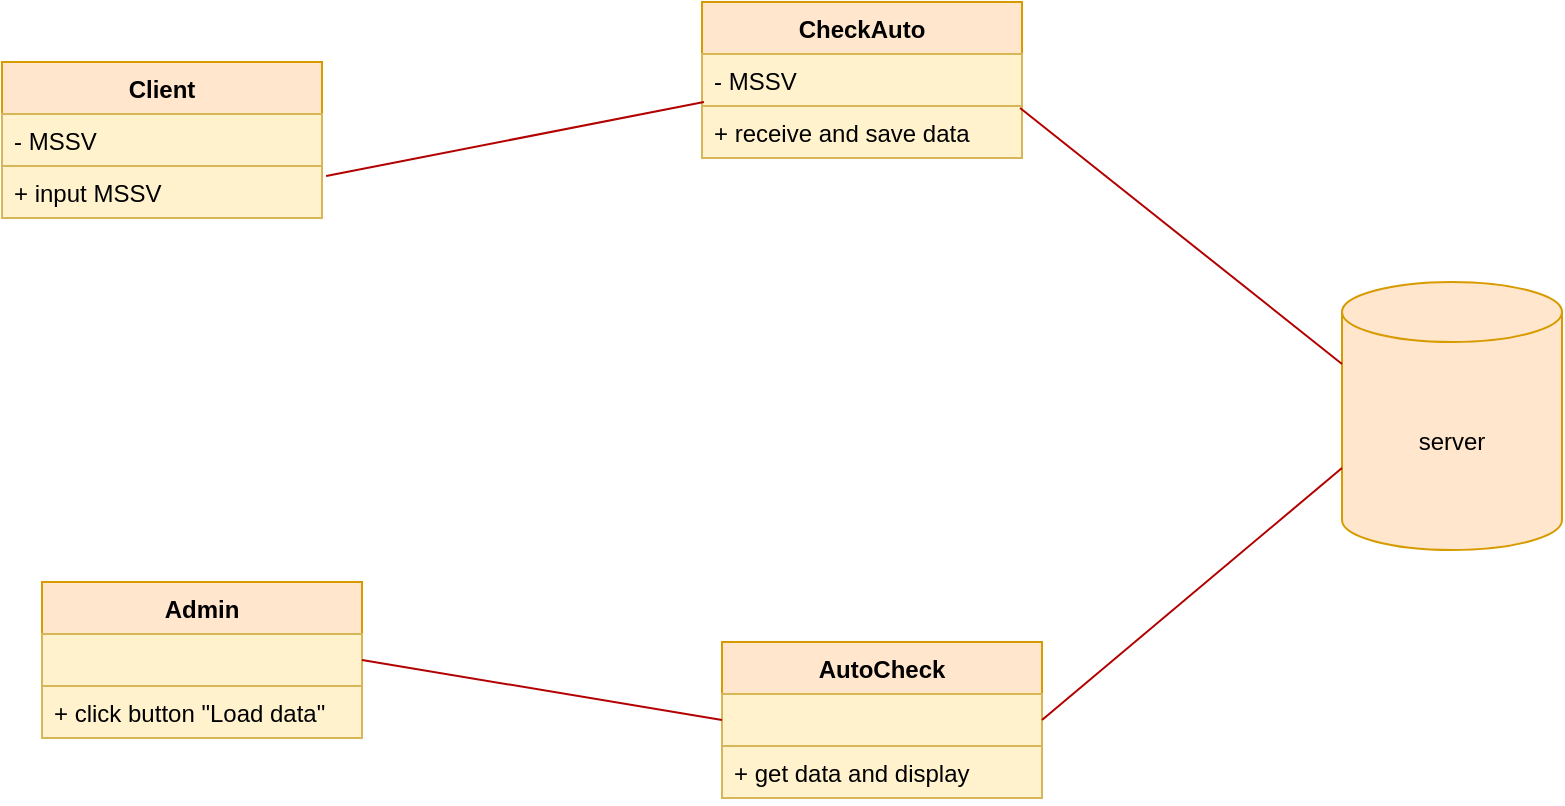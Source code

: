 <mxfile version="14.1.1" type="google" pages="2"><diagram id="3j5icVmwGuDrulxfs2Vx" name="Autocheck&amp;checkauto"><mxGraphModel dx="1422" dy="705" grid="1" gridSize="10" guides="1" tooltips="1" connect="1" arrows="1" fold="1" page="1" pageScale="1" pageWidth="827" pageHeight="1169" math="0" shadow="0"><root><mxCell id="0"/><mxCell id="1" parent="0"/><mxCell id="gI7PIE7QkBZtLEjp-C96-1" value="CheckAuto" style="swimlane;fontStyle=1;align=center;verticalAlign=top;childLayout=stackLayout;horizontal=1;startSize=26;horizontalStack=0;resizeParent=1;resizeParentMax=0;resizeLast=0;collapsible=1;marginBottom=0;fillColor=#ffe6cc;strokeColor=#d79b00;" parent="1" vertex="1"><mxGeometry x="430" y="30" width="160" height="78" as="geometry"/></mxCell><mxCell id="gI7PIE7QkBZtLEjp-C96-2" value="- MSSV" style="text;strokeColor=#d6b656;fillColor=#fff2cc;align=left;verticalAlign=top;spacingLeft=4;spacingRight=4;overflow=hidden;rotatable=0;points=[[0,0.5],[1,0.5]];portConstraint=eastwest;" parent="gI7PIE7QkBZtLEjp-C96-1" vertex="1"><mxGeometry y="26" width="160" height="26" as="geometry"/></mxCell><mxCell id="gI7PIE7QkBZtLEjp-C96-4" value="+ receive and save data" style="text;strokeColor=#d6b656;fillColor=#fff2cc;align=left;verticalAlign=top;spacingLeft=4;spacingRight=4;overflow=hidden;rotatable=0;points=[[0,0.5],[1,0.5]];portConstraint=eastwest;" parent="gI7PIE7QkBZtLEjp-C96-1" vertex="1"><mxGeometry y="52" width="160" height="26" as="geometry"/></mxCell><mxCell id="gI7PIE7QkBZtLEjp-C96-5" value="Client" style="swimlane;fontStyle=1;align=center;verticalAlign=top;childLayout=stackLayout;horizontal=1;startSize=26;horizontalStack=0;resizeParent=1;resizeParentMax=0;resizeLast=0;collapsible=1;marginBottom=0;fillColor=#ffe6cc;strokeColor=#d79b00;" parent="1" vertex="1"><mxGeometry x="80" y="60" width="160" height="78" as="geometry"/></mxCell><mxCell id="gI7PIE7QkBZtLEjp-C96-6" value="- MSSV" style="text;strokeColor=#d6b656;fillColor=#fff2cc;align=left;verticalAlign=top;spacingLeft=4;spacingRight=4;overflow=hidden;rotatable=0;points=[[0,0.5],[1,0.5]];portConstraint=eastwest;" parent="gI7PIE7QkBZtLEjp-C96-5" vertex="1"><mxGeometry y="26" width="160" height="26" as="geometry"/></mxCell><mxCell id="gI7PIE7QkBZtLEjp-C96-8" value="+ input MSSV" style="text;strokeColor=#d6b656;fillColor=#fff2cc;align=left;verticalAlign=top;spacingLeft=4;spacingRight=4;overflow=hidden;rotatable=0;points=[[0,0.5],[1,0.5]];portConstraint=eastwest;" parent="gI7PIE7QkBZtLEjp-C96-5" vertex="1"><mxGeometry y="52" width="160" height="26" as="geometry"/></mxCell><mxCell id="gI7PIE7QkBZtLEjp-C96-9" value="server" style="shape=cylinder3;whiteSpace=wrap;html=1;boundedLbl=1;backgroundOutline=1;size=15;fillColor=#ffe6cc;strokeColor=#d79b00;" parent="1" vertex="1"><mxGeometry x="750" y="170" width="110" height="134" as="geometry"/></mxCell><mxCell id="gI7PIE7QkBZtLEjp-C96-10" value="AutoCheck" style="swimlane;fontStyle=1;align=center;verticalAlign=top;childLayout=stackLayout;horizontal=1;startSize=26;horizontalStack=0;resizeParent=1;resizeParentMax=0;resizeLast=0;collapsible=1;marginBottom=0;fillColor=#ffe6cc;strokeColor=#d79b00;" parent="1" vertex="1"><mxGeometry x="440" y="350" width="160" height="78" as="geometry"/></mxCell><mxCell id="gI7PIE7QkBZtLEjp-C96-11" value=" " style="text;strokeColor=#d6b656;fillColor=#fff2cc;align=left;verticalAlign=top;spacingLeft=4;spacingRight=4;overflow=hidden;rotatable=0;points=[[0,0.5],[1,0.5]];portConstraint=eastwest;" parent="gI7PIE7QkBZtLEjp-C96-10" vertex="1"><mxGeometry y="26" width="160" height="26" as="geometry"/></mxCell><mxCell id="gI7PIE7QkBZtLEjp-C96-13" value="+ get data and display" style="text;strokeColor=#d6b656;fillColor=#fff2cc;align=left;verticalAlign=top;spacingLeft=4;spacingRight=4;overflow=hidden;rotatable=0;points=[[0,0.5],[1,0.5]];portConstraint=eastwest;" parent="gI7PIE7QkBZtLEjp-C96-10" vertex="1"><mxGeometry y="52" width="160" height="26" as="geometry"/></mxCell><mxCell id="gI7PIE7QkBZtLEjp-C96-18" value="" style="endArrow=none;html=1;exitX=1.013;exitY=1.192;exitDx=0;exitDy=0;exitPerimeter=0;entryX=0.006;entryY=-0.077;entryDx=0;entryDy=0;entryPerimeter=0;fillColor=#e51400;strokeColor=#B20000;" parent="1" source="gI7PIE7QkBZtLEjp-C96-6" target="gI7PIE7QkBZtLEjp-C96-4" edge="1"><mxGeometry width="50" height="50" relative="1" as="geometry"><mxPoint x="500" y="310" as="sourcePoint"/><mxPoint x="550" y="260" as="targetPoint"/></mxGeometry></mxCell><mxCell id="gI7PIE7QkBZtLEjp-C96-23" value="Admin" style="swimlane;fontStyle=1;align=center;verticalAlign=top;childLayout=stackLayout;horizontal=1;startSize=26;horizontalStack=0;resizeParent=1;resizeParentMax=0;resizeLast=0;collapsible=1;marginBottom=0;fillColor=#ffe6cc;strokeColor=#d79b00;" parent="1" vertex="1"><mxGeometry x="100" y="320" width="160" height="78" as="geometry"/></mxCell><mxCell id="gI7PIE7QkBZtLEjp-C96-24" value=" " style="text;strokeColor=#d6b656;fillColor=#fff2cc;align=left;verticalAlign=top;spacingLeft=4;spacingRight=4;overflow=hidden;rotatable=0;points=[[0,0.5],[1,0.5]];portConstraint=eastwest;" parent="gI7PIE7QkBZtLEjp-C96-23" vertex="1"><mxGeometry y="26" width="160" height="26" as="geometry"/></mxCell><mxCell id="gI7PIE7QkBZtLEjp-C96-25" value="+ click button &quot;Load data&quot;" style="text;strokeColor=#d6b656;fillColor=#fff2cc;align=left;verticalAlign=top;spacingLeft=4;spacingRight=4;overflow=hidden;rotatable=0;points=[[0,0.5],[1,0.5]];portConstraint=eastwest;" parent="gI7PIE7QkBZtLEjp-C96-23" vertex="1"><mxGeometry y="52" width="160" height="26" as="geometry"/></mxCell><mxCell id="gI7PIE7QkBZtLEjp-C96-26" value="" style="endArrow=none;html=1;entryX=0.994;entryY=0.038;entryDx=0;entryDy=0;entryPerimeter=0;exitX=0;exitY=0;exitDx=0;exitDy=41;exitPerimeter=0;fillColor=#e51400;strokeColor=#B20000;" parent="1" source="gI7PIE7QkBZtLEjp-C96-9" target="gI7PIE7QkBZtLEjp-C96-4" edge="1"><mxGeometry width="50" height="50" relative="1" as="geometry"><mxPoint x="750" y="310" as="sourcePoint"/><mxPoint x="800" y="260" as="targetPoint"/></mxGeometry></mxCell><mxCell id="gI7PIE7QkBZtLEjp-C96-27" value="" style="endArrow=none;html=1;entryX=1;entryY=0.5;entryDx=0;entryDy=0;exitX=0;exitY=0;exitDx=0;exitDy=93;exitPerimeter=0;fillColor=#e51400;strokeColor=#B20000;" parent="1" source="gI7PIE7QkBZtLEjp-C96-9" target="gI7PIE7QkBZtLEjp-C96-11" edge="1"><mxGeometry width="50" height="50" relative="1" as="geometry"><mxPoint x="750" y="310" as="sourcePoint"/><mxPoint x="800" y="260" as="targetPoint"/></mxGeometry></mxCell><mxCell id="gI7PIE7QkBZtLEjp-C96-28" value="" style="endArrow=none;html=1;entryX=1;entryY=0.5;entryDx=0;entryDy=0;fillColor=#e51400;strokeColor=#B20000;exitX=0;exitY=0.5;exitDx=0;exitDy=0;" parent="1" source="gI7PIE7QkBZtLEjp-C96-10" target="gI7PIE7QkBZtLEjp-C96-24" edge="1"><mxGeometry width="50" height="50" relative="1" as="geometry"><mxPoint x="350" y="490" as="sourcePoint"/><mxPoint x="800" y="260" as="targetPoint"/></mxGeometry></mxCell></root></mxGraphModel></diagram><diagram id="VfGjGxh8r3jQrjtUwgRl" name="Use case extension autochek"><mxGraphModel dx="1422" dy="705" grid="1" gridSize="10" guides="1" tooltips="1" connect="1" arrows="1" fold="1" page="1" pageScale="1" pageWidth="827" pageHeight="1169" math="0" shadow="0"><root><mxCell id="epZpFGosxRSyQLszZHwn-0"/><mxCell id="epZpFGosxRSyQLszZHwn-1" parent="epZpFGosxRSyQLszZHwn-0"/><mxCell id="DJfSI8P35gsIk9NbGx5O-0" value="" style="rounded=0;whiteSpace=wrap;html=1;fillColor=#99CCFF;" parent="epZpFGosxRSyQLszZHwn-1" vertex="1"><mxGeometry x="430" y="894" width="340" height="280" as="geometry"/></mxCell><mxCell id="DJfSI8P35gsIk9NbGx5O-1" value="" style="rounded=0;whiteSpace=wrap;html=1;fillColor=#99CCFF;" parent="epZpFGosxRSyQLszZHwn-1" vertex="1"><mxGeometry x="440" y="510" width="330" height="290" as="geometry"/></mxCell><mxCell id="DJfSI8P35gsIk9NbGx5O-2" value="Client" style="shape=umlActor;verticalLabelPosition=bottom;verticalAlign=top;html=1;outlineConnect=0;" parent="epZpFGosxRSyQLszZHwn-1" vertex="1"><mxGeometry x="290" y="670" width="30" height="60" as="geometry"/></mxCell><mxCell id="DJfSI8P35gsIk9NbGx5O-3" value="" style="endArrow=none;html=1;exitX=0.511;exitY=0.597;exitDx=0;exitDy=0;exitPerimeter=0;fillColor=#e51400;strokeColor=#B20000;entryX=0;entryY=0.5;entryDx=0;entryDy=0;" parent="epZpFGosxRSyQLszZHwn-1" source="DJfSI8P35gsIk9NbGx5O-2" target="DJfSI8P35gsIk9NbGx5O-11" edge="1"><mxGeometry width="50" height="50" relative="1" as="geometry"><mxPoint x="410" y="650" as="sourcePoint"/><mxPoint x="445.046" y="708.599" as="targetPoint"/></mxGeometry></mxCell><mxCell id="DJfSI8P35gsIk9NbGx5O-4" value="Admin" style="shape=umlActor;verticalLabelPosition=bottom;verticalAlign=top;html=1;" parent="epZpFGosxRSyQLszZHwn-1" vertex="1"><mxGeometry x="280" y="960" width="30" height="60" as="geometry"/></mxCell><mxCell id="DJfSI8P35gsIk9NbGx5O-5" value="server" style="shape=cylinder3;whiteSpace=wrap;html=1;boundedLbl=1;backgroundOutline=1;size=15;fillColor=#ffe6cc;strokeColor=#d79b00;" parent="epZpFGosxRSyQLszZHwn-1" vertex="1"><mxGeometry x="980" y="760" width="110" height="134" as="geometry"/></mxCell><mxCell id="DJfSI8P35gsIk9NbGx5O-6" value="" style="endArrow=none;html=1;exitX=0.5;exitY=0.5;exitDx=0;exitDy=0;exitPerimeter=0;entryX=0;entryY=0.5;entryDx=0;entryDy=0;fillColor=#e51400;strokeColor=#B20000;" parent="epZpFGosxRSyQLszZHwn-1" source="DJfSI8P35gsIk9NbGx5O-4" target="DJfSI8P35gsIk9NbGx5O-12" edge="1"><mxGeometry width="50" height="50" relative="1" as="geometry"><mxPoint x="530" y="980" as="sourcePoint"/><mxPoint x="460" y="990" as="targetPoint"/></mxGeometry></mxCell><mxCell id="DJfSI8P35gsIk9NbGx5O-7" value="" style="endArrow=none;html=1;entryX=0;entryY=0.5;entryDx=0;entryDy=0;entryPerimeter=0;exitX=1;exitY=1;exitDx=0;exitDy=0;fillColor=#e51400;strokeColor=#B20000;" parent="epZpFGosxRSyQLszZHwn-1" source="DJfSI8P35gsIk9NbGx5O-11" target="DJfSI8P35gsIk9NbGx5O-5" edge="1"><mxGeometry width="50" height="50" relative="1" as="geometry"><mxPoint x="530" y="740" as="sourcePoint"/><mxPoint x="580" y="690" as="targetPoint"/></mxGeometry></mxCell><mxCell id="DJfSI8P35gsIk9NbGx5O-8" value="" style="endArrow=none;html=1;entryX=0;entryY=0;entryDx=0;entryDy=93;entryPerimeter=0;exitX=1;exitY=0;exitDx=0;exitDy=0;fillColor=#e51400;strokeColor=#B20000;" parent="epZpFGosxRSyQLszZHwn-1" source="DJfSI8P35gsIk9NbGx5O-12" target="DJfSI8P35gsIk9NbGx5O-5" edge="1"><mxGeometry width="50" height="50" relative="1" as="geometry"><mxPoint x="630" y="670.0" as="sourcePoint"/><mxPoint x="847" y="827" as="targetPoint"/></mxGeometry></mxCell><mxCell id="DJfSI8P35gsIk9NbGx5O-9" value="extension checkauto" style="text;html=1;strokeColor=none;fillColor=none;align=center;verticalAlign=middle;whiteSpace=wrap;rounded=0;" parent="epZpFGosxRSyQLszZHwn-1" vertex="1"><mxGeometry x="460" y="530" width="40" height="20" as="geometry"/></mxCell><mxCell id="DJfSI8P35gsIk9NbGx5O-10" value="extension&lt;br&gt;AutoCheck" style="text;html=1;strokeColor=none;fillColor=none;align=center;verticalAlign=middle;whiteSpace=wrap;rounded=0;" parent="epZpFGosxRSyQLszZHwn-1" vertex="1"><mxGeometry x="460" y="910" width="40" height="40" as="geometry"/></mxCell><mxCell id="DJfSI8P35gsIk9NbGx5O-11" value="Điền MSSV" style="ellipse;whiteSpace=wrap;html=1;fillColor=#fff2cc;strokeColor=#d6b656;" parent="epZpFGosxRSyQLszZHwn-1" vertex="1"><mxGeometry x="545" y="630" width="120" height="80" as="geometry"/></mxCell><mxCell id="DJfSI8P35gsIk9NbGx5O-12" value="Load data" style="ellipse;whiteSpace=wrap;html=1;fillColor=#fff2cc;strokeColor=#d6b656;" parent="epZpFGosxRSyQLszZHwn-1" vertex="1"><mxGeometry x="545" y="900" width="120" height="80" as="geometry"/></mxCell><mxCell id="DJfSI8P35gsIk9NbGx5O-13" value="Xóa dữ liệu trình duyệt&amp;nbsp;" style="ellipse;whiteSpace=wrap;html=1;fillColor=#fff2cc;strokeColor=#d6b656;" parent="epZpFGosxRSyQLszZHwn-1" vertex="1"><mxGeometry x="540" y="1090" width="120" height="80" as="geometry"/></mxCell><mxCell id="DJfSI8P35gsIk9NbGx5O-14" value="Reload data" style="ellipse;whiteSpace=wrap;html=1;fillColor=#fff2cc;strokeColor=#d6b656;" parent="epZpFGosxRSyQLszZHwn-1" vertex="1"><mxGeometry x="540" y="994" width="120" height="80" as="geometry"/></mxCell><mxCell id="DJfSI8P35gsIk9NbGx5O-15" value="" style="endArrow=none;html=1;strokeColor=#FF0000;exitX=0;exitY=0.5;exitDx=0;exitDy=0;entryX=0.5;entryY=0.5;entryDx=0;entryDy=0;entryPerimeter=0;" parent="epZpFGosxRSyQLszZHwn-1" source="DJfSI8P35gsIk9NbGx5O-14" target="DJfSI8P35gsIk9NbGx5O-4" edge="1"><mxGeometry width="50" height="50" relative="1" as="geometry"><mxPoint x="650" y="1020" as="sourcePoint"/><mxPoint x="700" y="970" as="targetPoint"/></mxGeometry></mxCell><mxCell id="DJfSI8P35gsIk9NbGx5O-16" value="" style="endArrow=none;html=1;strokeColor=#FF0000;exitX=0;exitY=0.5;exitDx=0;exitDy=0;entryX=0.5;entryY=0.5;entryDx=0;entryDy=0;entryPerimeter=0;" parent="epZpFGosxRSyQLszZHwn-1" source="DJfSI8P35gsIk9NbGx5O-13" target="DJfSI8P35gsIk9NbGx5O-4" edge="1"><mxGeometry width="50" height="50" relative="1" as="geometry"><mxPoint x="530" y="1044" as="sourcePoint"/><mxPoint x="300" y="1002.694" as="targetPoint"/></mxGeometry></mxCell><mxCell id="DJfSI8P35gsIk9NbGx5O-17" value="" style="endArrow=none;html=1;strokeColor=#FF0000;entryX=0;entryY=1;entryDx=0;entryDy=-15;entryPerimeter=0;exitX=1;exitY=0.5;exitDx=0;exitDy=0;" parent="epZpFGosxRSyQLszZHwn-1" source="DJfSI8P35gsIk9NbGx5O-14" target="DJfSI8P35gsIk9NbGx5O-5" edge="1"><mxGeometry width="50" height="50" relative="1" as="geometry"><mxPoint x="650" y="1020" as="sourcePoint"/><mxPoint x="700" y="970" as="targetPoint"/></mxGeometry></mxCell><mxCell id="DJfSI8P35gsIk9NbGx5O-18" value="" style="endArrow=none;html=1;strokeColor=#FF0000;exitX=1;exitY=0.5;exitDx=0;exitDy=0;entryX=0.145;entryY=1;entryDx=0;entryDy=-4.35;entryPerimeter=0;" parent="epZpFGosxRSyQLszZHwn-1" source="DJfSI8P35gsIk9NbGx5O-13" target="DJfSI8P35gsIk9NbGx5O-5" edge="1"><mxGeometry width="50" height="50" relative="1" as="geometry"><mxPoint x="650" y="1020" as="sourcePoint"/><mxPoint x="700" y="970" as="targetPoint"/></mxGeometry></mxCell></root></mxGraphModel></diagram></mxfile>